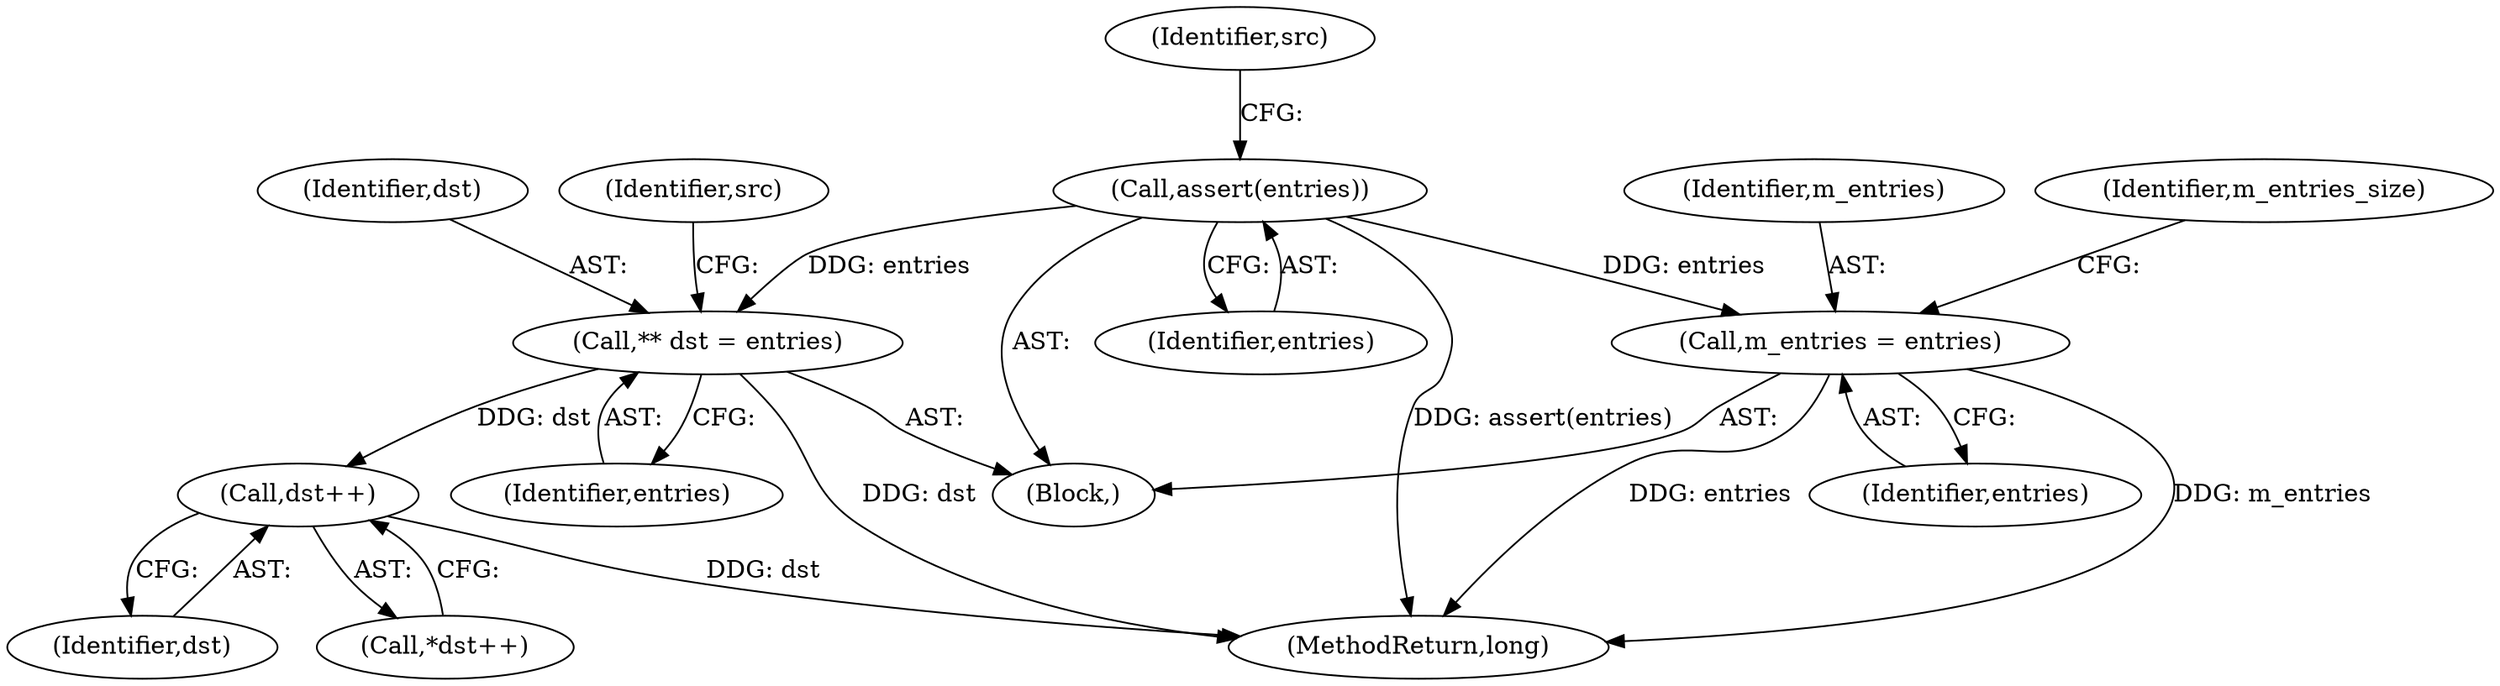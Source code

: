 digraph "0_Android_cc274e2abe8b2a6698a5c47d8aa4bb45f1f9538d_3@API" {
"1000161" [label="(Call,assert(entries))"];
"1000173" [label="(Call,** dst = entries)"];
"1000182" [label="(Call,dst++)"];
"1000189" [label="(Call,m_entries = entries)"];
"1000189" [label="(Call,m_entries = entries)"];
"1000190" [label="(Identifier,m_entries)"];
"1000193" [label="(Identifier,m_entries_size)"];
"1000191" [label="(Identifier,entries)"];
"1000173" [label="(Call,** dst = entries)"];
"1000175" [label="(Identifier,entries)"];
"1000178" [label="(Identifier,src)"];
"1000174" [label="(Identifier,dst)"];
"1000165" [label="(Identifier,src)"];
"1000209" [label="(MethodReturn,long)"];
"1000162" [label="(Identifier,entries)"];
"1000154" [label="(Block,)"];
"1000183" [label="(Identifier,dst)"];
"1000161" [label="(Call,assert(entries))"];
"1000181" [label="(Call,*dst++)"];
"1000182" [label="(Call,dst++)"];
"1000161" -> "1000154"  [label="AST: "];
"1000161" -> "1000162"  [label="CFG: "];
"1000162" -> "1000161"  [label="AST: "];
"1000165" -> "1000161"  [label="CFG: "];
"1000161" -> "1000209"  [label="DDG: assert(entries)"];
"1000161" -> "1000173"  [label="DDG: entries"];
"1000161" -> "1000189"  [label="DDG: entries"];
"1000173" -> "1000154"  [label="AST: "];
"1000173" -> "1000175"  [label="CFG: "];
"1000174" -> "1000173"  [label="AST: "];
"1000175" -> "1000173"  [label="AST: "];
"1000178" -> "1000173"  [label="CFG: "];
"1000173" -> "1000209"  [label="DDG: dst"];
"1000173" -> "1000182"  [label="DDG: dst"];
"1000182" -> "1000181"  [label="AST: "];
"1000182" -> "1000183"  [label="CFG: "];
"1000183" -> "1000182"  [label="AST: "];
"1000181" -> "1000182"  [label="CFG: "];
"1000182" -> "1000209"  [label="DDG: dst"];
"1000189" -> "1000154"  [label="AST: "];
"1000189" -> "1000191"  [label="CFG: "];
"1000190" -> "1000189"  [label="AST: "];
"1000191" -> "1000189"  [label="AST: "];
"1000193" -> "1000189"  [label="CFG: "];
"1000189" -> "1000209"  [label="DDG: m_entries"];
"1000189" -> "1000209"  [label="DDG: entries"];
}
